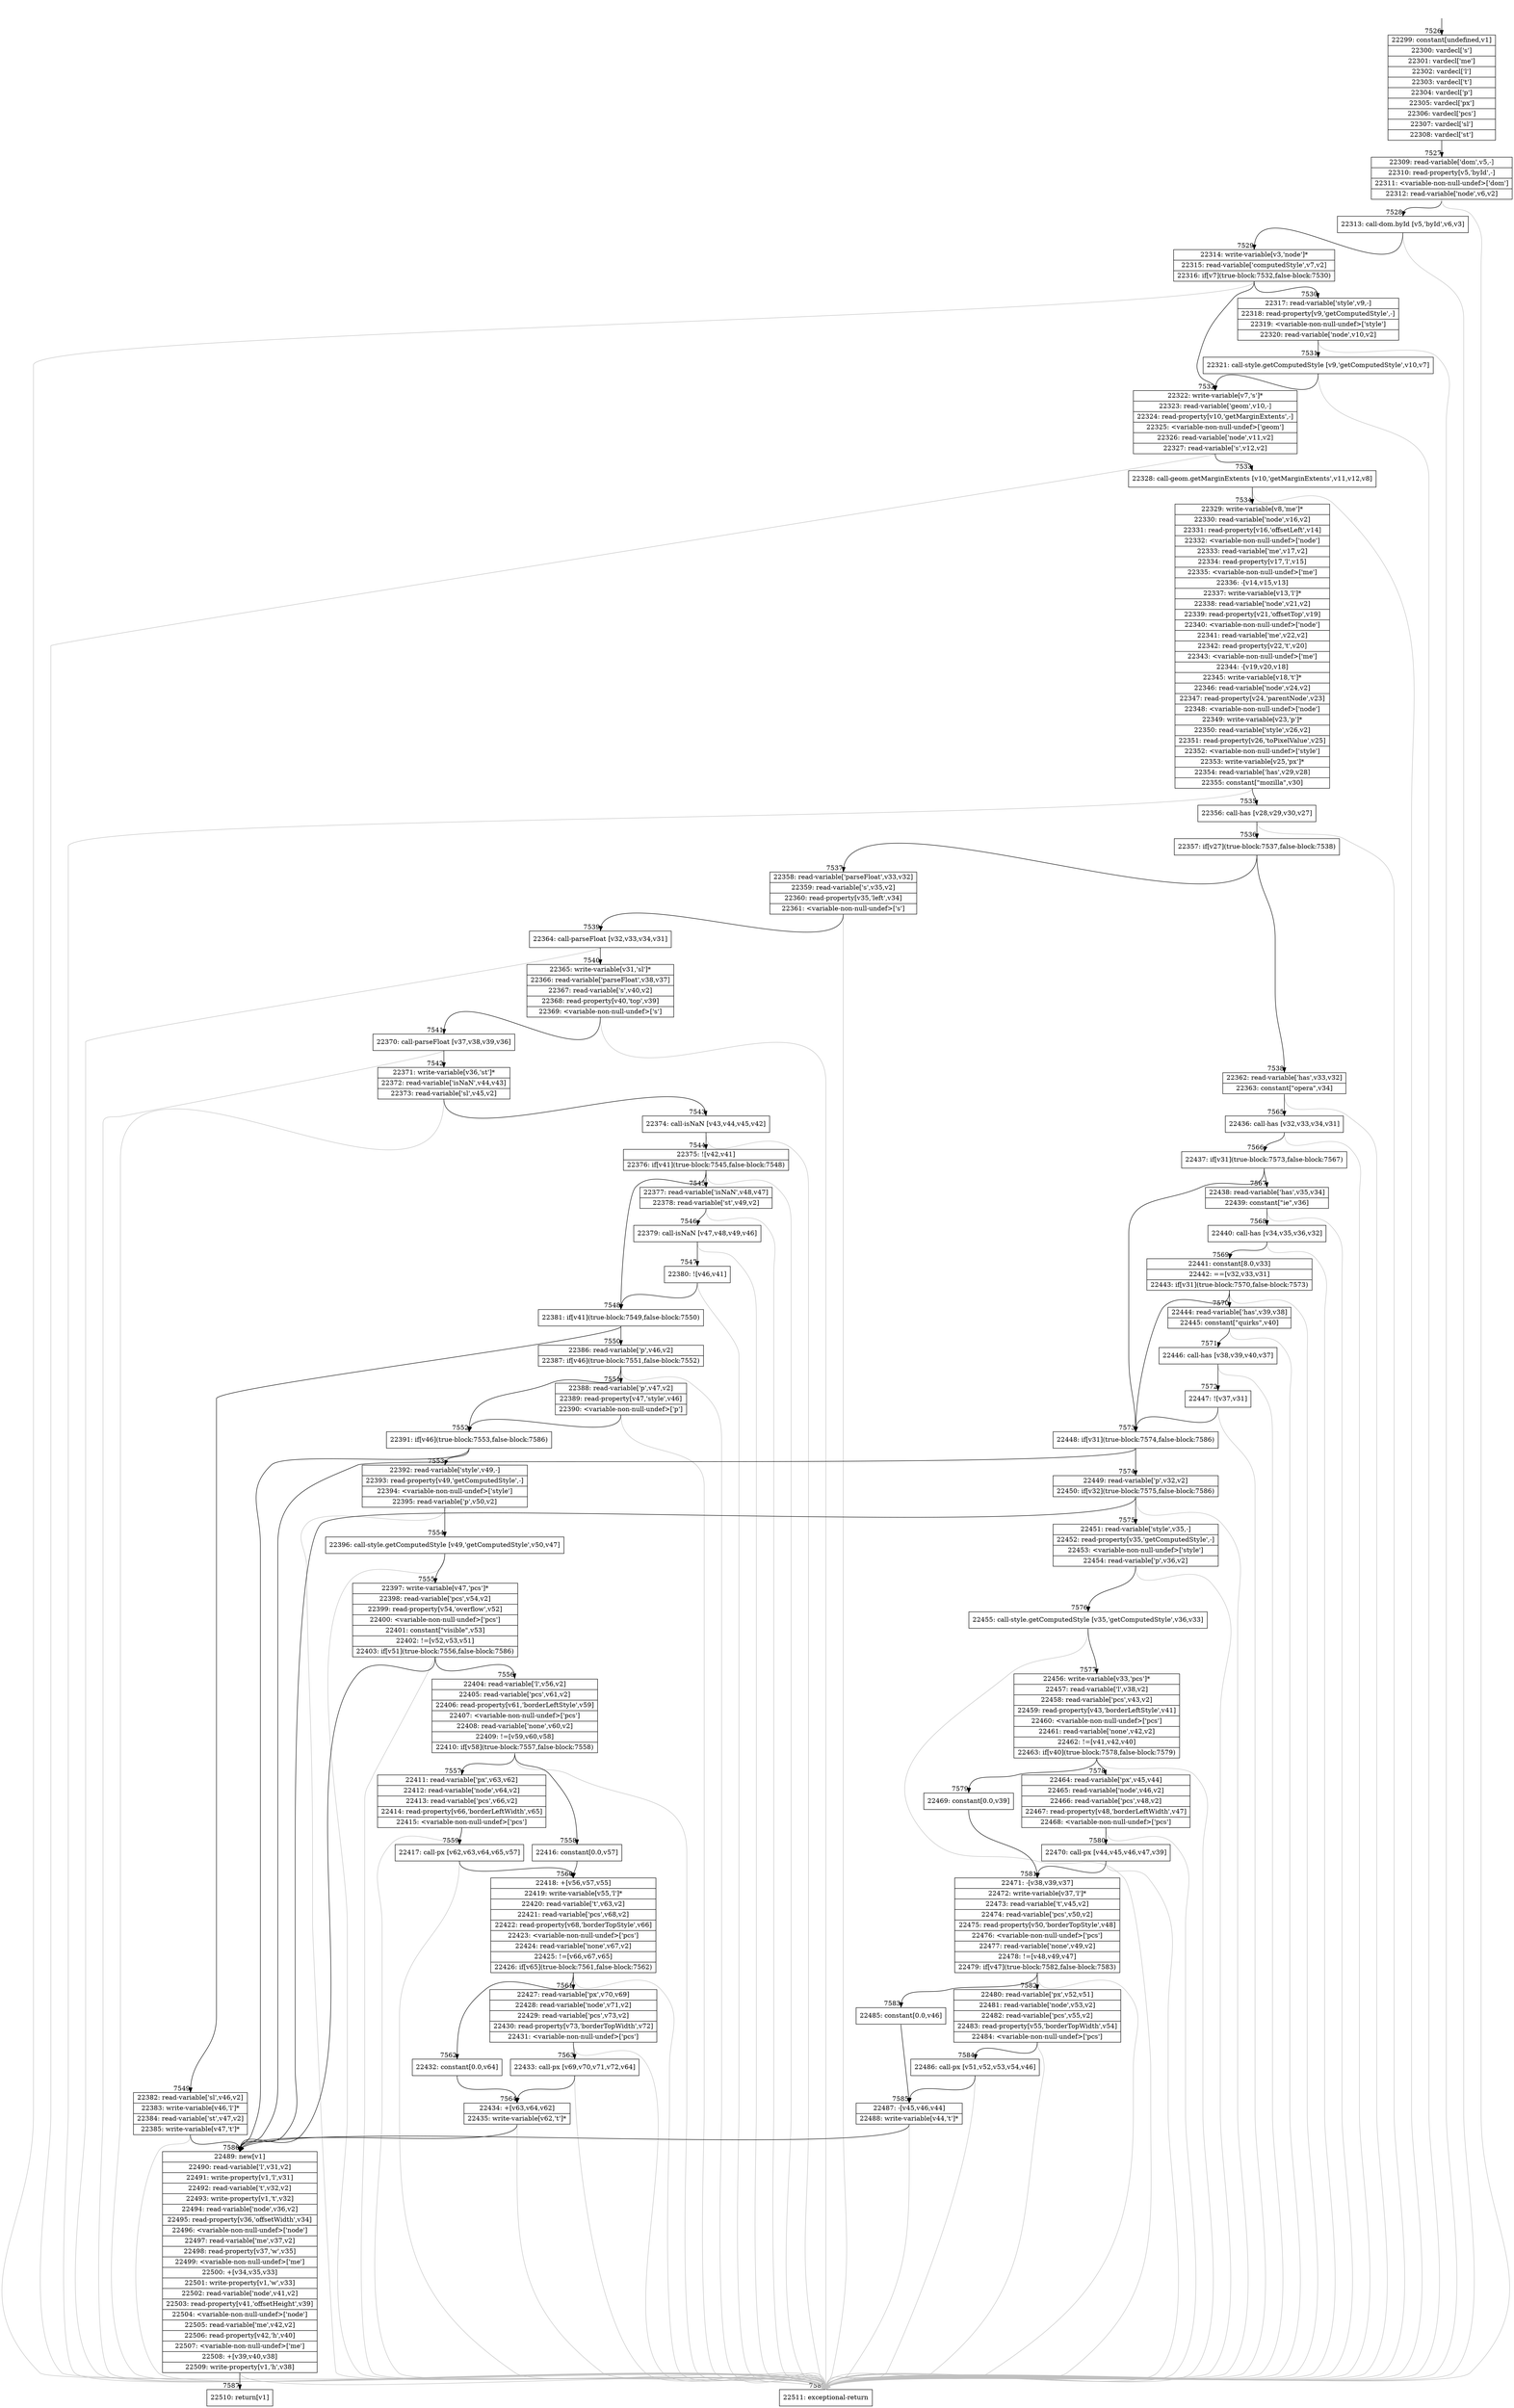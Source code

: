 digraph {
rankdir="TD"
BB_entry518[shape=none,label=""];
BB_entry518 -> BB7526 [tailport=s, headport=n, headlabel="    7526"]
BB7526 [shape=record label="{22299: constant[undefined,v1]|22300: vardecl['s']|22301: vardecl['me']|22302: vardecl['l']|22303: vardecl['t']|22304: vardecl['p']|22305: vardecl['px']|22306: vardecl['pcs']|22307: vardecl['sl']|22308: vardecl['st']}" ] 
BB7526 -> BB7527 [tailport=s, headport=n, headlabel="      7527"]
BB7527 [shape=record label="{22309: read-variable['dom',v5,-]|22310: read-property[v5,'byId',-]|22311: \<variable-non-null-undef\>['dom']|22312: read-variable['node',v6,v2]}" ] 
BB7527 -> BB7528 [tailport=s, headport=n, headlabel="      7528"]
BB7527 -> BB7588 [tailport=s, headport=n, color=gray, headlabel="      7588"]
BB7528 [shape=record label="{22313: call-dom.byId [v5,'byId',v6,v3]}" ] 
BB7528 -> BB7529 [tailport=s, headport=n, headlabel="      7529"]
BB7528 -> BB7588 [tailport=s, headport=n, color=gray]
BB7529 [shape=record label="{22314: write-variable[v3,'node']*|22315: read-variable['computedStyle',v7,v2]|22316: if[v7](true-block:7532,false-block:7530)}" ] 
BB7529 -> BB7532 [tailport=s, headport=n, headlabel="      7532"]
BB7529 -> BB7530 [tailport=s, headport=n, headlabel="      7530"]
BB7529 -> BB7588 [tailport=s, headport=n, color=gray]
BB7530 [shape=record label="{22317: read-variable['style',v9,-]|22318: read-property[v9,'getComputedStyle',-]|22319: \<variable-non-null-undef\>['style']|22320: read-variable['node',v10,v2]}" ] 
BB7530 -> BB7531 [tailport=s, headport=n, headlabel="      7531"]
BB7530 -> BB7588 [tailport=s, headport=n, color=gray]
BB7531 [shape=record label="{22321: call-style.getComputedStyle [v9,'getComputedStyle',v10,v7]}" ] 
BB7531 -> BB7532 [tailport=s, headport=n]
BB7531 -> BB7588 [tailport=s, headport=n, color=gray]
BB7532 [shape=record label="{22322: write-variable[v7,'s']*|22323: read-variable['geom',v10,-]|22324: read-property[v10,'getMarginExtents',-]|22325: \<variable-non-null-undef\>['geom']|22326: read-variable['node',v11,v2]|22327: read-variable['s',v12,v2]}" ] 
BB7532 -> BB7533 [tailport=s, headport=n, headlabel="      7533"]
BB7532 -> BB7588 [tailport=s, headport=n, color=gray]
BB7533 [shape=record label="{22328: call-geom.getMarginExtents [v10,'getMarginExtents',v11,v12,v8]}" ] 
BB7533 -> BB7534 [tailport=s, headport=n, headlabel="      7534"]
BB7533 -> BB7588 [tailport=s, headport=n, color=gray]
BB7534 [shape=record label="{22329: write-variable[v8,'me']*|22330: read-variable['node',v16,v2]|22331: read-property[v16,'offsetLeft',v14]|22332: \<variable-non-null-undef\>['node']|22333: read-variable['me',v17,v2]|22334: read-property[v17,'l',v15]|22335: \<variable-non-null-undef\>['me']|22336: -[v14,v15,v13]|22337: write-variable[v13,'l']*|22338: read-variable['node',v21,v2]|22339: read-property[v21,'offsetTop',v19]|22340: \<variable-non-null-undef\>['node']|22341: read-variable['me',v22,v2]|22342: read-property[v22,'t',v20]|22343: \<variable-non-null-undef\>['me']|22344: -[v19,v20,v18]|22345: write-variable[v18,'t']*|22346: read-variable['node',v24,v2]|22347: read-property[v24,'parentNode',v23]|22348: \<variable-non-null-undef\>['node']|22349: write-variable[v23,'p']*|22350: read-variable['style',v26,v2]|22351: read-property[v26,'toPixelValue',v25]|22352: \<variable-non-null-undef\>['style']|22353: write-variable[v25,'px']*|22354: read-variable['has',v29,v28]|22355: constant[\"mozilla\",v30]}" ] 
BB7534 -> BB7535 [tailport=s, headport=n, headlabel="      7535"]
BB7534 -> BB7588 [tailport=s, headport=n, color=gray]
BB7535 [shape=record label="{22356: call-has [v28,v29,v30,v27]}" ] 
BB7535 -> BB7536 [tailport=s, headport=n, headlabel="      7536"]
BB7535 -> BB7588 [tailport=s, headport=n, color=gray]
BB7536 [shape=record label="{22357: if[v27](true-block:7537,false-block:7538)}" ] 
BB7536 -> BB7537 [tailport=s, headport=n, headlabel="      7537"]
BB7536 -> BB7538 [tailport=s, headport=n, headlabel="      7538"]
BB7537 [shape=record label="{22358: read-variable['parseFloat',v33,v32]|22359: read-variable['s',v35,v2]|22360: read-property[v35,'left',v34]|22361: \<variable-non-null-undef\>['s']}" ] 
BB7537 -> BB7539 [tailport=s, headport=n, headlabel="      7539"]
BB7537 -> BB7588 [tailport=s, headport=n, color=gray]
BB7538 [shape=record label="{22362: read-variable['has',v33,v32]|22363: constant[\"opera\",v34]}" ] 
BB7538 -> BB7565 [tailport=s, headport=n, headlabel="      7565"]
BB7538 -> BB7588 [tailport=s, headport=n, color=gray]
BB7539 [shape=record label="{22364: call-parseFloat [v32,v33,v34,v31]}" ] 
BB7539 -> BB7540 [tailport=s, headport=n, headlabel="      7540"]
BB7539 -> BB7588 [tailport=s, headport=n, color=gray]
BB7540 [shape=record label="{22365: write-variable[v31,'sl']*|22366: read-variable['parseFloat',v38,v37]|22367: read-variable['s',v40,v2]|22368: read-property[v40,'top',v39]|22369: \<variable-non-null-undef\>['s']}" ] 
BB7540 -> BB7541 [tailport=s, headport=n, headlabel="      7541"]
BB7540 -> BB7588 [tailport=s, headport=n, color=gray]
BB7541 [shape=record label="{22370: call-parseFloat [v37,v38,v39,v36]}" ] 
BB7541 -> BB7542 [tailport=s, headport=n, headlabel="      7542"]
BB7541 -> BB7588 [tailport=s, headport=n, color=gray]
BB7542 [shape=record label="{22371: write-variable[v36,'st']*|22372: read-variable['isNaN',v44,v43]|22373: read-variable['sl',v45,v2]}" ] 
BB7542 -> BB7543 [tailport=s, headport=n, headlabel="      7543"]
BB7542 -> BB7588 [tailport=s, headport=n, color=gray]
BB7543 [shape=record label="{22374: call-isNaN [v43,v44,v45,v42]}" ] 
BB7543 -> BB7544 [tailport=s, headport=n, headlabel="      7544"]
BB7543 -> BB7588 [tailport=s, headport=n, color=gray]
BB7544 [shape=record label="{22375: ![v42,v41]|22376: if[v41](true-block:7545,false-block:7548)}" ] 
BB7544 -> BB7548 [tailport=s, headport=n, headlabel="      7548"]
BB7544 -> BB7545 [tailport=s, headport=n, headlabel="      7545"]
BB7544 -> BB7588 [tailport=s, headport=n, color=gray]
BB7545 [shape=record label="{22377: read-variable['isNaN',v48,v47]|22378: read-variable['st',v49,v2]}" ] 
BB7545 -> BB7546 [tailport=s, headport=n, headlabel="      7546"]
BB7545 -> BB7588 [tailport=s, headport=n, color=gray]
BB7546 [shape=record label="{22379: call-isNaN [v47,v48,v49,v46]}" ] 
BB7546 -> BB7547 [tailport=s, headport=n, headlabel="      7547"]
BB7546 -> BB7588 [tailport=s, headport=n, color=gray]
BB7547 [shape=record label="{22380: ![v46,v41]}" ] 
BB7547 -> BB7548 [tailport=s, headport=n]
BB7547 -> BB7588 [tailport=s, headport=n, color=gray]
BB7548 [shape=record label="{22381: if[v41](true-block:7549,false-block:7550)}" ] 
BB7548 -> BB7549 [tailport=s, headport=n, headlabel="      7549"]
BB7548 -> BB7550 [tailport=s, headport=n, headlabel="      7550"]
BB7549 [shape=record label="{22382: read-variable['sl',v46,v2]|22383: write-variable[v46,'l']*|22384: read-variable['st',v47,v2]|22385: write-variable[v47,'t']*}" ] 
BB7549 -> BB7586 [tailport=s, headport=n, headlabel="      7586"]
BB7549 -> BB7588 [tailport=s, headport=n, color=gray]
BB7550 [shape=record label="{22386: read-variable['p',v46,v2]|22387: if[v46](true-block:7551,false-block:7552)}" ] 
BB7550 -> BB7552 [tailport=s, headport=n, headlabel="      7552"]
BB7550 -> BB7551 [tailport=s, headport=n, headlabel="      7551"]
BB7550 -> BB7588 [tailport=s, headport=n, color=gray]
BB7551 [shape=record label="{22388: read-variable['p',v47,v2]|22389: read-property[v47,'style',v46]|22390: \<variable-non-null-undef\>['p']}" ] 
BB7551 -> BB7552 [tailport=s, headport=n]
BB7551 -> BB7588 [tailport=s, headport=n, color=gray]
BB7552 [shape=record label="{22391: if[v46](true-block:7553,false-block:7586)}" ] 
BB7552 -> BB7553 [tailport=s, headport=n, headlabel="      7553"]
BB7552 -> BB7586 [tailport=s, headport=n]
BB7553 [shape=record label="{22392: read-variable['style',v49,-]|22393: read-property[v49,'getComputedStyle',-]|22394: \<variable-non-null-undef\>['style']|22395: read-variable['p',v50,v2]}" ] 
BB7553 -> BB7554 [tailport=s, headport=n, headlabel="      7554"]
BB7553 -> BB7588 [tailport=s, headport=n, color=gray]
BB7554 [shape=record label="{22396: call-style.getComputedStyle [v49,'getComputedStyle',v50,v47]}" ] 
BB7554 -> BB7555 [tailport=s, headport=n, headlabel="      7555"]
BB7554 -> BB7588 [tailport=s, headport=n, color=gray]
BB7555 [shape=record label="{22397: write-variable[v47,'pcs']*|22398: read-variable['pcs',v54,v2]|22399: read-property[v54,'overflow',v52]|22400: \<variable-non-null-undef\>['pcs']|22401: constant[\"visible\",v53]|22402: !=[v52,v53,v51]|22403: if[v51](true-block:7556,false-block:7586)}" ] 
BB7555 -> BB7556 [tailport=s, headport=n, headlabel="      7556"]
BB7555 -> BB7586 [tailport=s, headport=n]
BB7555 -> BB7588 [tailport=s, headport=n, color=gray]
BB7556 [shape=record label="{22404: read-variable['l',v56,v2]|22405: read-variable['pcs',v61,v2]|22406: read-property[v61,'borderLeftStyle',v59]|22407: \<variable-non-null-undef\>['pcs']|22408: read-variable['none',v60,v2]|22409: !=[v59,v60,v58]|22410: if[v58](true-block:7557,false-block:7558)}" ] 
BB7556 -> BB7557 [tailport=s, headport=n, headlabel="      7557"]
BB7556 -> BB7558 [tailport=s, headport=n, headlabel="      7558"]
BB7556 -> BB7588 [tailport=s, headport=n, color=gray]
BB7557 [shape=record label="{22411: read-variable['px',v63,v62]|22412: read-variable['node',v64,v2]|22413: read-variable['pcs',v66,v2]|22414: read-property[v66,'borderLeftWidth',v65]|22415: \<variable-non-null-undef\>['pcs']}" ] 
BB7557 -> BB7559 [tailport=s, headport=n, headlabel="      7559"]
BB7557 -> BB7588 [tailport=s, headport=n, color=gray]
BB7558 [shape=record label="{22416: constant[0.0,v57]}" ] 
BB7558 -> BB7560 [tailport=s, headport=n, headlabel="      7560"]
BB7559 [shape=record label="{22417: call-px [v62,v63,v64,v65,v57]}" ] 
BB7559 -> BB7560 [tailport=s, headport=n]
BB7559 -> BB7588 [tailport=s, headport=n, color=gray]
BB7560 [shape=record label="{22418: +[v56,v57,v55]|22419: write-variable[v55,'l']*|22420: read-variable['t',v63,v2]|22421: read-variable['pcs',v68,v2]|22422: read-property[v68,'borderTopStyle',v66]|22423: \<variable-non-null-undef\>['pcs']|22424: read-variable['none',v67,v2]|22425: !=[v66,v67,v65]|22426: if[v65](true-block:7561,false-block:7562)}" ] 
BB7560 -> BB7561 [tailport=s, headport=n, headlabel="      7561"]
BB7560 -> BB7562 [tailport=s, headport=n, headlabel="      7562"]
BB7560 -> BB7588 [tailport=s, headport=n, color=gray]
BB7561 [shape=record label="{22427: read-variable['px',v70,v69]|22428: read-variable['node',v71,v2]|22429: read-variable['pcs',v73,v2]|22430: read-property[v73,'borderTopWidth',v72]|22431: \<variable-non-null-undef\>['pcs']}" ] 
BB7561 -> BB7563 [tailport=s, headport=n, headlabel="      7563"]
BB7561 -> BB7588 [tailport=s, headport=n, color=gray]
BB7562 [shape=record label="{22432: constant[0.0,v64]}" ] 
BB7562 -> BB7564 [tailport=s, headport=n, headlabel="      7564"]
BB7563 [shape=record label="{22433: call-px [v69,v70,v71,v72,v64]}" ] 
BB7563 -> BB7564 [tailport=s, headport=n]
BB7563 -> BB7588 [tailport=s, headport=n, color=gray]
BB7564 [shape=record label="{22434: +[v63,v64,v62]|22435: write-variable[v62,'t']*}" ] 
BB7564 -> BB7586 [tailport=s, headport=n]
BB7564 -> BB7588 [tailport=s, headport=n, color=gray]
BB7565 [shape=record label="{22436: call-has [v32,v33,v34,v31]}" ] 
BB7565 -> BB7566 [tailport=s, headport=n, headlabel="      7566"]
BB7565 -> BB7588 [tailport=s, headport=n, color=gray]
BB7566 [shape=record label="{22437: if[v31](true-block:7573,false-block:7567)}" ] 
BB7566 -> BB7573 [tailport=s, headport=n, headlabel="      7573"]
BB7566 -> BB7567 [tailport=s, headport=n, headlabel="      7567"]
BB7567 [shape=record label="{22438: read-variable['has',v35,v34]|22439: constant[\"ie\",v36]}" ] 
BB7567 -> BB7568 [tailport=s, headport=n, headlabel="      7568"]
BB7567 -> BB7588 [tailport=s, headport=n, color=gray]
BB7568 [shape=record label="{22440: call-has [v34,v35,v36,v32]}" ] 
BB7568 -> BB7569 [tailport=s, headport=n, headlabel="      7569"]
BB7568 -> BB7588 [tailport=s, headport=n, color=gray]
BB7569 [shape=record label="{22441: constant[8.0,v33]|22442: ==[v32,v33,v31]|22443: if[v31](true-block:7570,false-block:7573)}" ] 
BB7569 -> BB7573 [tailport=s, headport=n]
BB7569 -> BB7570 [tailport=s, headport=n, headlabel="      7570"]
BB7569 -> BB7588 [tailport=s, headport=n, color=gray]
BB7570 [shape=record label="{22444: read-variable['has',v39,v38]|22445: constant[\"quirks\",v40]}" ] 
BB7570 -> BB7571 [tailport=s, headport=n, headlabel="      7571"]
BB7570 -> BB7588 [tailport=s, headport=n, color=gray]
BB7571 [shape=record label="{22446: call-has [v38,v39,v40,v37]}" ] 
BB7571 -> BB7572 [tailport=s, headport=n, headlabel="      7572"]
BB7571 -> BB7588 [tailport=s, headport=n, color=gray]
BB7572 [shape=record label="{22447: ![v37,v31]}" ] 
BB7572 -> BB7573 [tailport=s, headport=n]
BB7572 -> BB7588 [tailport=s, headport=n, color=gray]
BB7573 [shape=record label="{22448: if[v31](true-block:7574,false-block:7586)}" ] 
BB7573 -> BB7574 [tailport=s, headport=n, headlabel="      7574"]
BB7573 -> BB7586 [tailport=s, headport=n]
BB7574 [shape=record label="{22449: read-variable['p',v32,v2]|22450: if[v32](true-block:7575,false-block:7586)}" ] 
BB7574 -> BB7575 [tailport=s, headport=n, headlabel="      7575"]
BB7574 -> BB7586 [tailport=s, headport=n]
BB7574 -> BB7588 [tailport=s, headport=n, color=gray]
BB7575 [shape=record label="{22451: read-variable['style',v35,-]|22452: read-property[v35,'getComputedStyle',-]|22453: \<variable-non-null-undef\>['style']|22454: read-variable['p',v36,v2]}" ] 
BB7575 -> BB7576 [tailport=s, headport=n, headlabel="      7576"]
BB7575 -> BB7588 [tailport=s, headport=n, color=gray]
BB7576 [shape=record label="{22455: call-style.getComputedStyle [v35,'getComputedStyle',v36,v33]}" ] 
BB7576 -> BB7577 [tailport=s, headport=n, headlabel="      7577"]
BB7576 -> BB7588 [tailport=s, headport=n, color=gray]
BB7577 [shape=record label="{22456: write-variable[v33,'pcs']*|22457: read-variable['l',v38,v2]|22458: read-variable['pcs',v43,v2]|22459: read-property[v43,'borderLeftStyle',v41]|22460: \<variable-non-null-undef\>['pcs']|22461: read-variable['none',v42,v2]|22462: !=[v41,v42,v40]|22463: if[v40](true-block:7578,false-block:7579)}" ] 
BB7577 -> BB7578 [tailport=s, headport=n, headlabel="      7578"]
BB7577 -> BB7579 [tailport=s, headport=n, headlabel="      7579"]
BB7577 -> BB7588 [tailport=s, headport=n, color=gray]
BB7578 [shape=record label="{22464: read-variable['px',v45,v44]|22465: read-variable['node',v46,v2]|22466: read-variable['pcs',v48,v2]|22467: read-property[v48,'borderLeftWidth',v47]|22468: \<variable-non-null-undef\>['pcs']}" ] 
BB7578 -> BB7580 [tailport=s, headport=n, headlabel="      7580"]
BB7578 -> BB7588 [tailport=s, headport=n, color=gray]
BB7579 [shape=record label="{22469: constant[0.0,v39]}" ] 
BB7579 -> BB7581 [tailport=s, headport=n, headlabel="      7581"]
BB7580 [shape=record label="{22470: call-px [v44,v45,v46,v47,v39]}" ] 
BB7580 -> BB7581 [tailport=s, headport=n]
BB7580 -> BB7588 [tailport=s, headport=n, color=gray]
BB7581 [shape=record label="{22471: -[v38,v39,v37]|22472: write-variable[v37,'l']*|22473: read-variable['t',v45,v2]|22474: read-variable['pcs',v50,v2]|22475: read-property[v50,'borderTopStyle',v48]|22476: \<variable-non-null-undef\>['pcs']|22477: read-variable['none',v49,v2]|22478: !=[v48,v49,v47]|22479: if[v47](true-block:7582,false-block:7583)}" ] 
BB7581 -> BB7582 [tailport=s, headport=n, headlabel="      7582"]
BB7581 -> BB7583 [tailport=s, headport=n, headlabel="      7583"]
BB7581 -> BB7588 [tailport=s, headport=n, color=gray]
BB7582 [shape=record label="{22480: read-variable['px',v52,v51]|22481: read-variable['node',v53,v2]|22482: read-variable['pcs',v55,v2]|22483: read-property[v55,'borderTopWidth',v54]|22484: \<variable-non-null-undef\>['pcs']}" ] 
BB7582 -> BB7584 [tailport=s, headport=n, headlabel="      7584"]
BB7582 -> BB7588 [tailport=s, headport=n, color=gray]
BB7583 [shape=record label="{22485: constant[0.0,v46]}" ] 
BB7583 -> BB7585 [tailport=s, headport=n, headlabel="      7585"]
BB7584 [shape=record label="{22486: call-px [v51,v52,v53,v54,v46]}" ] 
BB7584 -> BB7585 [tailport=s, headport=n]
BB7584 -> BB7588 [tailport=s, headport=n, color=gray]
BB7585 [shape=record label="{22487: -[v45,v46,v44]|22488: write-variable[v44,'t']*}" ] 
BB7585 -> BB7586 [tailport=s, headport=n]
BB7585 -> BB7588 [tailport=s, headport=n, color=gray]
BB7586 [shape=record label="{22489: new[v1]|22490: read-variable['l',v31,v2]|22491: write-property[v1,'l',v31]|22492: read-variable['t',v32,v2]|22493: write-property[v1,'t',v32]|22494: read-variable['node',v36,v2]|22495: read-property[v36,'offsetWidth',v34]|22496: \<variable-non-null-undef\>['node']|22497: read-variable['me',v37,v2]|22498: read-property[v37,'w',v35]|22499: \<variable-non-null-undef\>['me']|22500: +[v34,v35,v33]|22501: write-property[v1,'w',v33]|22502: read-variable['node',v41,v2]|22503: read-property[v41,'offsetHeight',v39]|22504: \<variable-non-null-undef\>['node']|22505: read-variable['me',v42,v2]|22506: read-property[v42,'h',v40]|22507: \<variable-non-null-undef\>['me']|22508: +[v39,v40,v38]|22509: write-property[v1,'h',v38]}" ] 
BB7586 -> BB7587 [tailport=s, headport=n, headlabel="      7587"]
BB7586 -> BB7588 [tailport=s, headport=n, color=gray]
BB7587 [shape=record label="{22510: return[v1]}" ] 
BB7588 [shape=record label="{22511: exceptional-return}" ] 
//#$~ 10591
}
